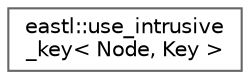 digraph "类继承关系图"
{
 // LATEX_PDF_SIZE
  bgcolor="transparent";
  edge [fontname=Helvetica,fontsize=10,labelfontname=Helvetica,labelfontsize=10];
  node [fontname=Helvetica,fontsize=10,shape=box,height=0.2,width=0.4];
  rankdir="LR";
  Node0 [id="Node000000",label="eastl::use_intrusive\l_key\< Node, Key \>",height=0.2,width=0.4,color="grey40", fillcolor="white", style="filled",URL="$structeastl_1_1use__intrusive__key.html",tooltip=" "];
}
